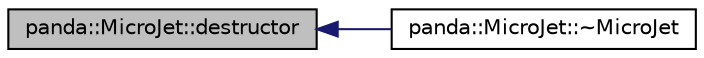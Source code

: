 digraph G
{
  edge [fontname="Helvetica",fontsize="10",labelfontname="Helvetica",labelfontsize="10"];
  node [fontname="Helvetica",fontsize="10",shape=record];
  rankdir=LR;
  Node1 [label="panda::MicroJet::destructor",height=0.2,width=0.4,color="black", fillcolor="grey75", style="filled" fontcolor="black"];
  Node1 -> Node2 [dir=back,color="midnightblue",fontsize="10",style="solid"];
  Node2 [label="panda::MicroJet::~MicroJet",height=0.2,width=0.4,color="black", fillcolor="white", style="filled",URL="$classpanda_1_1MicroJet.html#abe6a12070108df200cb5f8011fc8bbca"];
}
